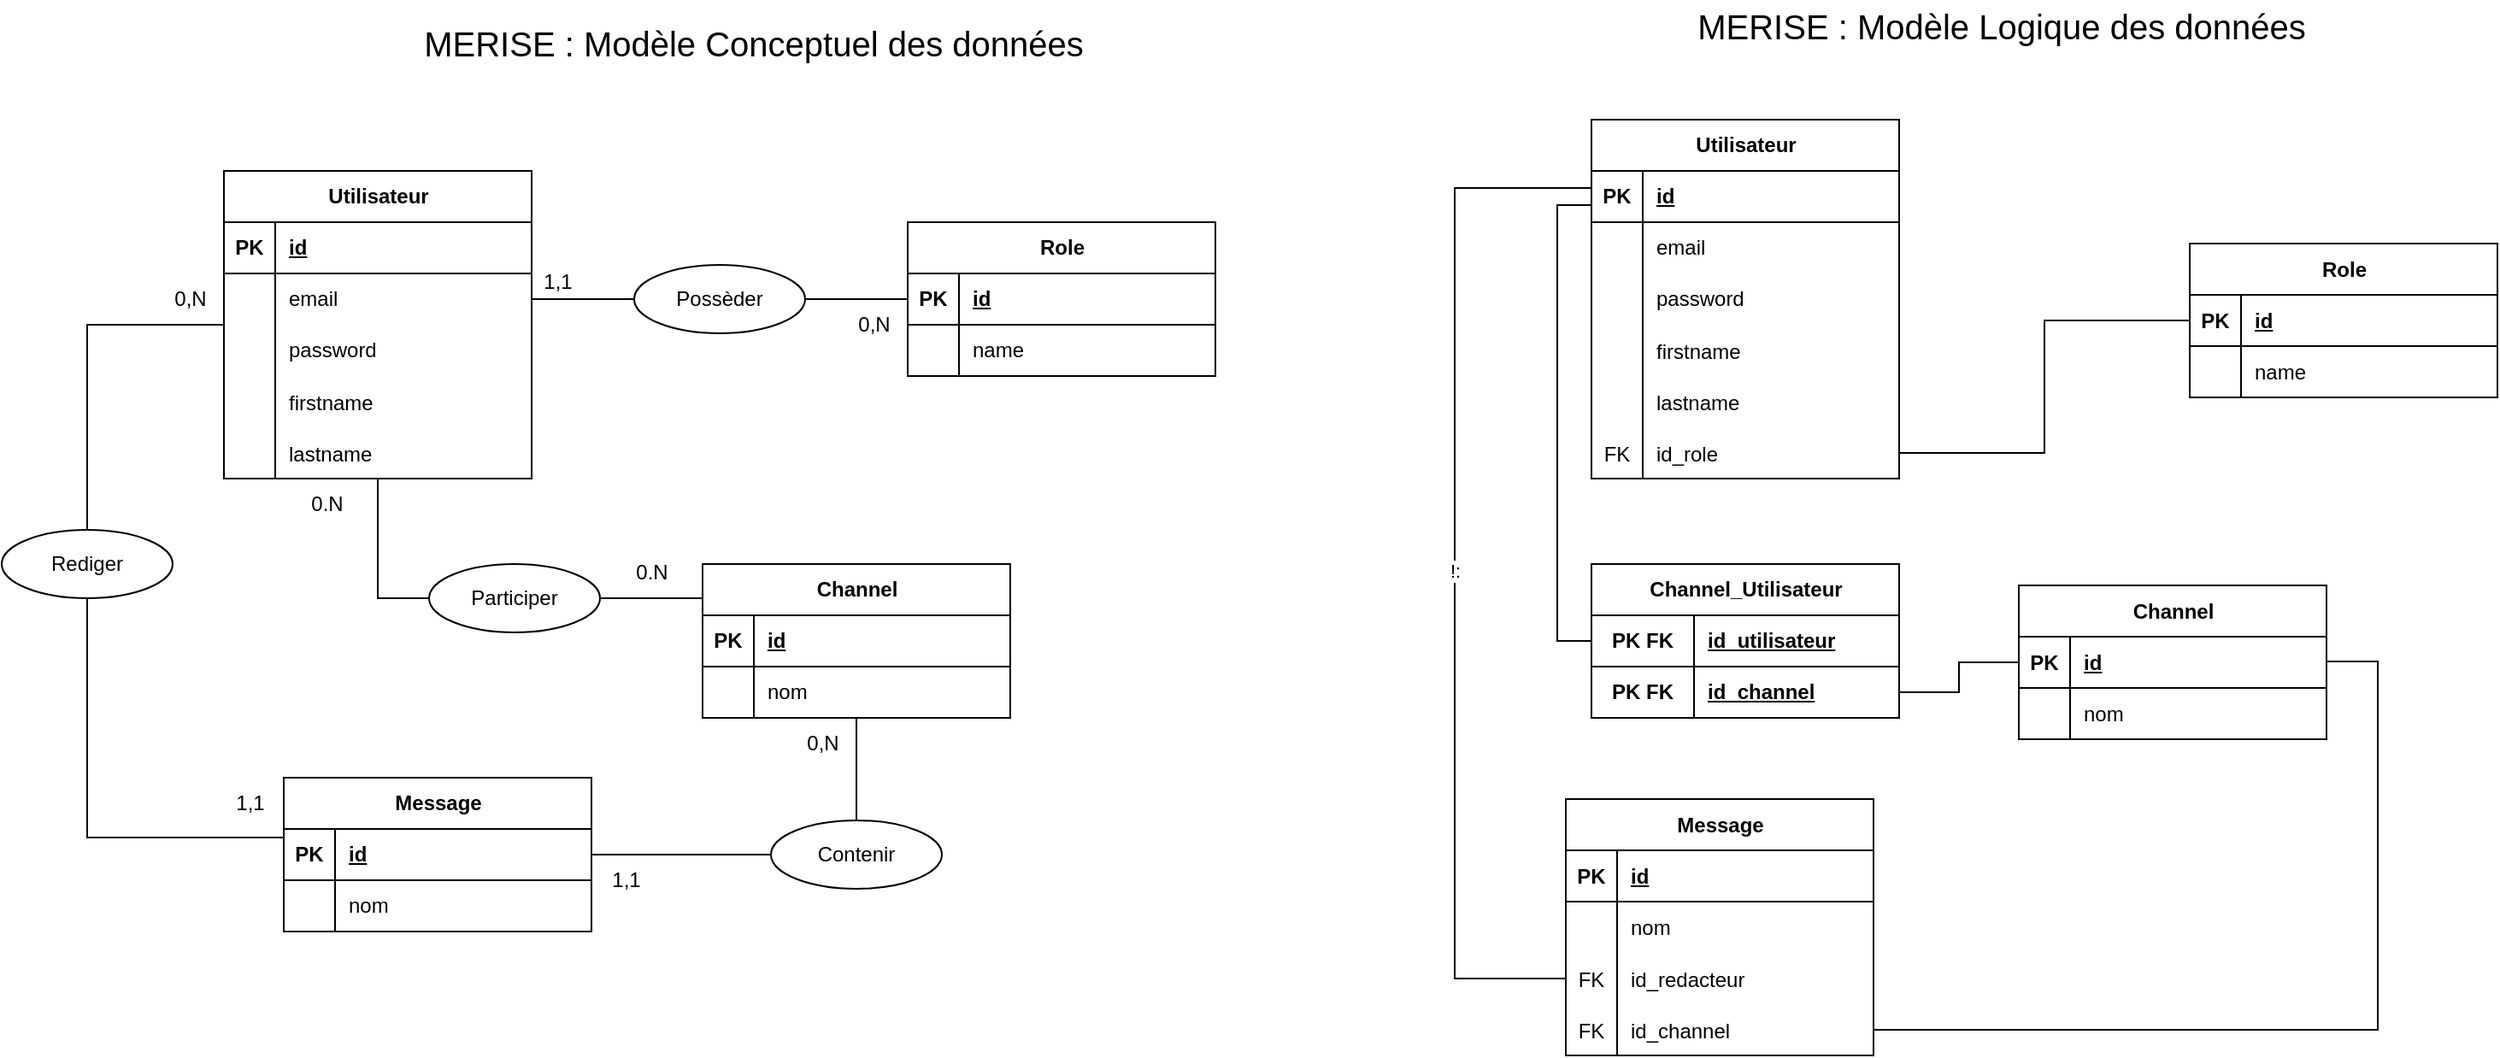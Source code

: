 <mxfile version="24.4.4" type="device">
  <diagram name="Page-1" id="pat5n0RUONc7zPRRJ0Ar">
    <mxGraphModel dx="1270" dy="738" grid="1" gridSize="10" guides="1" tooltips="1" connect="1" arrows="1" fold="1" page="1" pageScale="1" pageWidth="827" pageHeight="1169" math="0" shadow="0">
      <root>
        <mxCell id="0" />
        <mxCell id="1" parent="0" />
        <mxCell id="BCovwzAkcdUZqGoJRhmI-98" style="edgeStyle=orthogonalEdgeStyle;rounded=0;orthogonalLoop=1;jettySize=auto;html=1;endArrow=none;endFill=0;" edge="1" parent="1" source="BCovwzAkcdUZqGoJRhmI-1" target="BCovwzAkcdUZqGoJRhmI-97">
          <mxGeometry relative="1" as="geometry">
            <Array as="points">
              <mxPoint x="240" y="500" />
            </Array>
          </mxGeometry>
        </mxCell>
        <mxCell id="BCovwzAkcdUZqGoJRhmI-284" style="edgeStyle=orthogonalEdgeStyle;rounded=0;orthogonalLoop=1;jettySize=auto;html=1;endArrow=none;endFill=0;" edge="1" parent="1" source="BCovwzAkcdUZqGoJRhmI-1" target="BCovwzAkcdUZqGoJRhmI-283">
          <mxGeometry relative="1" as="geometry" />
        </mxCell>
        <mxCell id="BCovwzAkcdUZqGoJRhmI-1" value="Utilisateur" style="shape=table;startSize=30;container=1;collapsible=1;childLayout=tableLayout;fixedRows=1;rowLines=0;fontStyle=1;align=center;resizeLast=1;html=1;" vertex="1" parent="1">
          <mxGeometry x="150" y="250" width="180" height="180" as="geometry" />
        </mxCell>
        <mxCell id="BCovwzAkcdUZqGoJRhmI-2" value="" style="shape=tableRow;horizontal=0;startSize=0;swimlaneHead=0;swimlaneBody=0;fillColor=none;collapsible=0;dropTarget=0;points=[[0,0.5],[1,0.5]];portConstraint=eastwest;top=0;left=0;right=0;bottom=1;" vertex="1" parent="BCovwzAkcdUZqGoJRhmI-1">
          <mxGeometry y="30" width="180" height="30" as="geometry" />
        </mxCell>
        <mxCell id="BCovwzAkcdUZqGoJRhmI-3" value="PK" style="shape=partialRectangle;connectable=0;fillColor=none;top=0;left=0;bottom=0;right=0;fontStyle=1;overflow=hidden;whiteSpace=wrap;html=1;" vertex="1" parent="BCovwzAkcdUZqGoJRhmI-2">
          <mxGeometry width="30" height="30" as="geometry">
            <mxRectangle width="30" height="30" as="alternateBounds" />
          </mxGeometry>
        </mxCell>
        <mxCell id="BCovwzAkcdUZqGoJRhmI-4" value="id" style="shape=partialRectangle;connectable=0;fillColor=none;top=0;left=0;bottom=0;right=0;align=left;spacingLeft=6;fontStyle=5;overflow=hidden;whiteSpace=wrap;html=1;" vertex="1" parent="BCovwzAkcdUZqGoJRhmI-2">
          <mxGeometry x="30" width="150" height="30" as="geometry">
            <mxRectangle width="150" height="30" as="alternateBounds" />
          </mxGeometry>
        </mxCell>
        <mxCell id="BCovwzAkcdUZqGoJRhmI-5" value="" style="shape=tableRow;horizontal=0;startSize=0;swimlaneHead=0;swimlaneBody=0;fillColor=none;collapsible=0;dropTarget=0;points=[[0,0.5],[1,0.5]];portConstraint=eastwest;top=0;left=0;right=0;bottom=0;" vertex="1" parent="BCovwzAkcdUZqGoJRhmI-1">
          <mxGeometry y="60" width="180" height="30" as="geometry" />
        </mxCell>
        <mxCell id="BCovwzAkcdUZqGoJRhmI-6" value="" style="shape=partialRectangle;connectable=0;fillColor=none;top=0;left=0;bottom=0;right=0;editable=1;overflow=hidden;whiteSpace=wrap;html=1;" vertex="1" parent="BCovwzAkcdUZqGoJRhmI-5">
          <mxGeometry width="30" height="30" as="geometry">
            <mxRectangle width="30" height="30" as="alternateBounds" />
          </mxGeometry>
        </mxCell>
        <mxCell id="BCovwzAkcdUZqGoJRhmI-7" value="email" style="shape=partialRectangle;connectable=0;fillColor=none;top=0;left=0;bottom=0;right=0;align=left;spacingLeft=6;overflow=hidden;whiteSpace=wrap;html=1;" vertex="1" parent="BCovwzAkcdUZqGoJRhmI-5">
          <mxGeometry x="30" width="150" height="30" as="geometry">
            <mxRectangle width="150" height="30" as="alternateBounds" />
          </mxGeometry>
        </mxCell>
        <mxCell id="BCovwzAkcdUZqGoJRhmI-8" value="" style="shape=tableRow;horizontal=0;startSize=0;swimlaneHead=0;swimlaneBody=0;fillColor=none;collapsible=0;dropTarget=0;points=[[0,0.5],[1,0.5]];portConstraint=eastwest;top=0;left=0;right=0;bottom=0;" vertex="1" parent="BCovwzAkcdUZqGoJRhmI-1">
          <mxGeometry y="90" width="180" height="30" as="geometry" />
        </mxCell>
        <mxCell id="BCovwzAkcdUZqGoJRhmI-9" value="" style="shape=partialRectangle;connectable=0;fillColor=none;top=0;left=0;bottom=0;right=0;editable=1;overflow=hidden;whiteSpace=wrap;html=1;" vertex="1" parent="BCovwzAkcdUZqGoJRhmI-8">
          <mxGeometry width="30" height="30" as="geometry">
            <mxRectangle width="30" height="30" as="alternateBounds" />
          </mxGeometry>
        </mxCell>
        <mxCell id="BCovwzAkcdUZqGoJRhmI-10" value="password" style="shape=partialRectangle;connectable=0;fillColor=none;top=0;left=0;bottom=0;right=0;align=left;spacingLeft=6;overflow=hidden;whiteSpace=wrap;html=1;" vertex="1" parent="BCovwzAkcdUZqGoJRhmI-8">
          <mxGeometry x="30" width="150" height="30" as="geometry">
            <mxRectangle width="150" height="30" as="alternateBounds" />
          </mxGeometry>
        </mxCell>
        <mxCell id="BCovwzAkcdUZqGoJRhmI-14" value="" style="shape=tableRow;horizontal=0;startSize=0;swimlaneHead=0;swimlaneBody=0;fillColor=none;collapsible=0;dropTarget=0;points=[[0,0.5],[1,0.5]];portConstraint=eastwest;top=0;left=0;right=0;bottom=0;" vertex="1" parent="BCovwzAkcdUZqGoJRhmI-1">
          <mxGeometry y="120" width="180" height="30" as="geometry" />
        </mxCell>
        <mxCell id="BCovwzAkcdUZqGoJRhmI-15" value="" style="shape=partialRectangle;connectable=0;fillColor=none;top=0;left=0;bottom=0;right=0;editable=1;overflow=hidden;" vertex="1" parent="BCovwzAkcdUZqGoJRhmI-14">
          <mxGeometry width="30" height="30" as="geometry">
            <mxRectangle width="30" height="30" as="alternateBounds" />
          </mxGeometry>
        </mxCell>
        <mxCell id="BCovwzAkcdUZqGoJRhmI-16" value="firstname" style="shape=partialRectangle;connectable=0;fillColor=none;top=0;left=0;bottom=0;right=0;align=left;spacingLeft=6;overflow=hidden;" vertex="1" parent="BCovwzAkcdUZqGoJRhmI-14">
          <mxGeometry x="30" width="150" height="30" as="geometry">
            <mxRectangle width="150" height="30" as="alternateBounds" />
          </mxGeometry>
        </mxCell>
        <mxCell id="BCovwzAkcdUZqGoJRhmI-17" value="" style="shape=tableRow;horizontal=0;startSize=0;swimlaneHead=0;swimlaneBody=0;fillColor=none;collapsible=0;dropTarget=0;points=[[0,0.5],[1,0.5]];portConstraint=eastwest;top=0;left=0;right=0;bottom=0;" vertex="1" parent="BCovwzAkcdUZqGoJRhmI-1">
          <mxGeometry y="150" width="180" height="30" as="geometry" />
        </mxCell>
        <mxCell id="BCovwzAkcdUZqGoJRhmI-18" value="" style="shape=partialRectangle;connectable=0;fillColor=none;top=0;left=0;bottom=0;right=0;editable=1;overflow=hidden;" vertex="1" parent="BCovwzAkcdUZqGoJRhmI-17">
          <mxGeometry width="30" height="30" as="geometry">
            <mxRectangle width="30" height="30" as="alternateBounds" />
          </mxGeometry>
        </mxCell>
        <mxCell id="BCovwzAkcdUZqGoJRhmI-19" value="lastname" style="shape=partialRectangle;connectable=0;fillColor=none;top=0;left=0;bottom=0;right=0;align=left;spacingLeft=6;overflow=hidden;" vertex="1" parent="BCovwzAkcdUZqGoJRhmI-17">
          <mxGeometry x="30" width="150" height="30" as="geometry">
            <mxRectangle width="150" height="30" as="alternateBounds" />
          </mxGeometry>
        </mxCell>
        <mxCell id="BCovwzAkcdUZqGoJRhmI-20" value="Role" style="shape=table;startSize=30;container=1;collapsible=1;childLayout=tableLayout;fixedRows=1;rowLines=0;fontStyle=1;align=center;resizeLast=1;html=1;" vertex="1" parent="1">
          <mxGeometry x="550" y="280" width="180" height="90" as="geometry" />
        </mxCell>
        <mxCell id="BCovwzAkcdUZqGoJRhmI-21" value="" style="shape=tableRow;horizontal=0;startSize=0;swimlaneHead=0;swimlaneBody=0;fillColor=none;collapsible=0;dropTarget=0;points=[[0,0.5],[1,0.5]];portConstraint=eastwest;top=0;left=0;right=0;bottom=1;" vertex="1" parent="BCovwzAkcdUZqGoJRhmI-20">
          <mxGeometry y="30" width="180" height="30" as="geometry" />
        </mxCell>
        <mxCell id="BCovwzAkcdUZqGoJRhmI-22" value="PK" style="shape=partialRectangle;connectable=0;fillColor=none;top=0;left=0;bottom=0;right=0;fontStyle=1;overflow=hidden;whiteSpace=wrap;html=1;" vertex="1" parent="BCovwzAkcdUZqGoJRhmI-21">
          <mxGeometry width="30" height="30" as="geometry">
            <mxRectangle width="30" height="30" as="alternateBounds" />
          </mxGeometry>
        </mxCell>
        <mxCell id="BCovwzAkcdUZqGoJRhmI-23" value="id" style="shape=partialRectangle;connectable=0;fillColor=none;top=0;left=0;bottom=0;right=0;align=left;spacingLeft=6;fontStyle=5;overflow=hidden;whiteSpace=wrap;html=1;" vertex="1" parent="BCovwzAkcdUZqGoJRhmI-21">
          <mxGeometry x="30" width="150" height="30" as="geometry">
            <mxRectangle width="150" height="30" as="alternateBounds" />
          </mxGeometry>
        </mxCell>
        <mxCell id="BCovwzAkcdUZqGoJRhmI-24" value="" style="shape=tableRow;horizontal=0;startSize=0;swimlaneHead=0;swimlaneBody=0;fillColor=none;collapsible=0;dropTarget=0;points=[[0,0.5],[1,0.5]];portConstraint=eastwest;top=0;left=0;right=0;bottom=0;" vertex="1" parent="BCovwzAkcdUZqGoJRhmI-20">
          <mxGeometry y="60" width="180" height="30" as="geometry" />
        </mxCell>
        <mxCell id="BCovwzAkcdUZqGoJRhmI-25" value="" style="shape=partialRectangle;connectable=0;fillColor=none;top=0;left=0;bottom=0;right=0;editable=1;overflow=hidden;whiteSpace=wrap;html=1;" vertex="1" parent="BCovwzAkcdUZqGoJRhmI-24">
          <mxGeometry width="30" height="30" as="geometry">
            <mxRectangle width="30" height="30" as="alternateBounds" />
          </mxGeometry>
        </mxCell>
        <mxCell id="BCovwzAkcdUZqGoJRhmI-26" value="name" style="shape=partialRectangle;connectable=0;fillColor=none;top=0;left=0;bottom=0;right=0;align=left;spacingLeft=6;overflow=hidden;whiteSpace=wrap;html=1;" vertex="1" parent="BCovwzAkcdUZqGoJRhmI-24">
          <mxGeometry x="30" width="150" height="30" as="geometry">
            <mxRectangle width="150" height="30" as="alternateBounds" />
          </mxGeometry>
        </mxCell>
        <mxCell id="BCovwzAkcdUZqGoJRhmI-38" style="edgeStyle=orthogonalEdgeStyle;rounded=0;orthogonalLoop=1;jettySize=auto;html=1;endArrow=none;endFill=0;" edge="1" parent="1" source="BCovwzAkcdUZqGoJRhmI-36" target="BCovwzAkcdUZqGoJRhmI-20">
          <mxGeometry relative="1" as="geometry" />
        </mxCell>
        <mxCell id="BCovwzAkcdUZqGoJRhmI-36" value="Possèder" style="ellipse;whiteSpace=wrap;html=1;align=center;" vertex="1" parent="1">
          <mxGeometry x="390" y="305" width="100" height="40" as="geometry" />
        </mxCell>
        <mxCell id="BCovwzAkcdUZqGoJRhmI-37" style="edgeStyle=orthogonalEdgeStyle;rounded=0;orthogonalLoop=1;jettySize=auto;html=1;endArrow=none;endFill=0;" edge="1" parent="1" source="BCovwzAkcdUZqGoJRhmI-5" target="BCovwzAkcdUZqGoJRhmI-36">
          <mxGeometry relative="1" as="geometry" />
        </mxCell>
        <mxCell id="BCovwzAkcdUZqGoJRhmI-39" value="1,1" style="text;html=1;align=center;verticalAlign=middle;resizable=0;points=[];autosize=1;strokeColor=none;fillColor=none;" vertex="1" parent="1">
          <mxGeometry x="325" y="300" width="40" height="30" as="geometry" />
        </mxCell>
        <mxCell id="BCovwzAkcdUZqGoJRhmI-40" value="0,N" style="text;html=1;align=center;verticalAlign=middle;resizable=0;points=[];autosize=1;strokeColor=none;fillColor=none;" vertex="1" parent="1">
          <mxGeometry x="510" y="325" width="40" height="30" as="geometry" />
        </mxCell>
        <mxCell id="BCovwzAkcdUZqGoJRhmI-67" value="Channel" style="shape=table;startSize=30;container=1;collapsible=1;childLayout=tableLayout;fixedRows=1;rowLines=0;fontStyle=1;align=center;resizeLast=1;html=1;" vertex="1" parent="1">
          <mxGeometry x="430" y="480" width="180" height="90" as="geometry" />
        </mxCell>
        <mxCell id="BCovwzAkcdUZqGoJRhmI-68" value="" style="shape=tableRow;horizontal=0;startSize=0;swimlaneHead=0;swimlaneBody=0;fillColor=none;collapsible=0;dropTarget=0;points=[[0,0.5],[1,0.5]];portConstraint=eastwest;top=0;left=0;right=0;bottom=1;" vertex="1" parent="BCovwzAkcdUZqGoJRhmI-67">
          <mxGeometry y="30" width="180" height="30" as="geometry" />
        </mxCell>
        <mxCell id="BCovwzAkcdUZqGoJRhmI-69" value="PK" style="shape=partialRectangle;connectable=0;fillColor=none;top=0;left=0;bottom=0;right=0;fontStyle=1;overflow=hidden;whiteSpace=wrap;html=1;" vertex="1" parent="BCovwzAkcdUZqGoJRhmI-68">
          <mxGeometry width="30" height="30" as="geometry">
            <mxRectangle width="30" height="30" as="alternateBounds" />
          </mxGeometry>
        </mxCell>
        <mxCell id="BCovwzAkcdUZqGoJRhmI-70" value="id" style="shape=partialRectangle;connectable=0;fillColor=none;top=0;left=0;bottom=0;right=0;align=left;spacingLeft=6;fontStyle=5;overflow=hidden;whiteSpace=wrap;html=1;" vertex="1" parent="BCovwzAkcdUZqGoJRhmI-68">
          <mxGeometry x="30" width="150" height="30" as="geometry">
            <mxRectangle width="150" height="30" as="alternateBounds" />
          </mxGeometry>
        </mxCell>
        <mxCell id="BCovwzAkcdUZqGoJRhmI-71" value="" style="shape=tableRow;horizontal=0;startSize=0;swimlaneHead=0;swimlaneBody=0;fillColor=none;collapsible=0;dropTarget=0;points=[[0,0.5],[1,0.5]];portConstraint=eastwest;top=0;left=0;right=0;bottom=0;" vertex="1" parent="BCovwzAkcdUZqGoJRhmI-67">
          <mxGeometry y="60" width="180" height="30" as="geometry" />
        </mxCell>
        <mxCell id="BCovwzAkcdUZqGoJRhmI-72" value="" style="shape=partialRectangle;connectable=0;fillColor=none;top=0;left=0;bottom=0;right=0;editable=1;overflow=hidden;whiteSpace=wrap;html=1;" vertex="1" parent="BCovwzAkcdUZqGoJRhmI-71">
          <mxGeometry width="30" height="30" as="geometry">
            <mxRectangle width="30" height="30" as="alternateBounds" />
          </mxGeometry>
        </mxCell>
        <mxCell id="BCovwzAkcdUZqGoJRhmI-73" value="nom" style="shape=partialRectangle;connectable=0;fillColor=none;top=0;left=0;bottom=0;right=0;align=left;spacingLeft=6;overflow=hidden;whiteSpace=wrap;html=1;" vertex="1" parent="BCovwzAkcdUZqGoJRhmI-71">
          <mxGeometry x="30" width="150" height="30" as="geometry">
            <mxRectangle width="150" height="30" as="alternateBounds" />
          </mxGeometry>
        </mxCell>
        <mxCell id="BCovwzAkcdUZqGoJRhmI-99" style="edgeStyle=orthogonalEdgeStyle;rounded=0;orthogonalLoop=1;jettySize=auto;html=1;endArrow=none;endFill=0;" edge="1" parent="1" source="BCovwzAkcdUZqGoJRhmI-97" target="BCovwzAkcdUZqGoJRhmI-67">
          <mxGeometry relative="1" as="geometry">
            <Array as="points">
              <mxPoint x="410" y="500" />
              <mxPoint x="410" y="500" />
            </Array>
          </mxGeometry>
        </mxCell>
        <mxCell id="BCovwzAkcdUZqGoJRhmI-97" value="Participer" style="ellipse;whiteSpace=wrap;html=1;align=center;" vertex="1" parent="1">
          <mxGeometry x="270" y="480" width="100" height="40" as="geometry" />
        </mxCell>
        <mxCell id="BCovwzAkcdUZqGoJRhmI-100" value="0.N" style="text;html=1;align=center;verticalAlign=middle;resizable=0;points=[];autosize=1;strokeColor=none;fillColor=none;" vertex="1" parent="1">
          <mxGeometry x="190" y="430" width="40" height="30" as="geometry" />
        </mxCell>
        <mxCell id="BCovwzAkcdUZqGoJRhmI-101" value="0.N" style="text;html=1;align=center;verticalAlign=middle;resizable=0;points=[];autosize=1;strokeColor=none;fillColor=none;" vertex="1" parent="1">
          <mxGeometry x="380" y="470" width="40" height="30" as="geometry" />
        </mxCell>
        <mxCell id="BCovwzAkcdUZqGoJRhmI-266" value="MERISE : Modèle Conceptuel des données" style="text;html=1;align=center;verticalAlign=middle;whiteSpace=wrap;rounded=0;fontSize=20;" vertex="1" parent="1">
          <mxGeometry x="240" y="160" width="440" height="30" as="geometry" />
        </mxCell>
        <mxCell id="BCovwzAkcdUZqGoJRhmI-268" value="Message" style="shape=table;startSize=30;container=1;collapsible=1;childLayout=tableLayout;fixedRows=1;rowLines=0;fontStyle=1;align=center;resizeLast=1;html=1;" vertex="1" parent="1">
          <mxGeometry x="185" y="605" width="180" height="90" as="geometry" />
        </mxCell>
        <mxCell id="BCovwzAkcdUZqGoJRhmI-269" value="" style="shape=tableRow;horizontal=0;startSize=0;swimlaneHead=0;swimlaneBody=0;fillColor=none;collapsible=0;dropTarget=0;points=[[0,0.5],[1,0.5]];portConstraint=eastwest;top=0;left=0;right=0;bottom=1;" vertex="1" parent="BCovwzAkcdUZqGoJRhmI-268">
          <mxGeometry y="30" width="180" height="30" as="geometry" />
        </mxCell>
        <mxCell id="BCovwzAkcdUZqGoJRhmI-270" value="PK" style="shape=partialRectangle;connectable=0;fillColor=none;top=0;left=0;bottom=0;right=0;fontStyle=1;overflow=hidden;whiteSpace=wrap;html=1;" vertex="1" parent="BCovwzAkcdUZqGoJRhmI-269">
          <mxGeometry width="30" height="30" as="geometry">
            <mxRectangle width="30" height="30" as="alternateBounds" />
          </mxGeometry>
        </mxCell>
        <mxCell id="BCovwzAkcdUZqGoJRhmI-271" value="id" style="shape=partialRectangle;connectable=0;fillColor=none;top=0;left=0;bottom=0;right=0;align=left;spacingLeft=6;fontStyle=5;overflow=hidden;whiteSpace=wrap;html=1;" vertex="1" parent="BCovwzAkcdUZqGoJRhmI-269">
          <mxGeometry x="30" width="150" height="30" as="geometry">
            <mxRectangle width="150" height="30" as="alternateBounds" />
          </mxGeometry>
        </mxCell>
        <mxCell id="BCovwzAkcdUZqGoJRhmI-272" value="" style="shape=tableRow;horizontal=0;startSize=0;swimlaneHead=0;swimlaneBody=0;fillColor=none;collapsible=0;dropTarget=0;points=[[0,0.5],[1,0.5]];portConstraint=eastwest;top=0;left=0;right=0;bottom=0;" vertex="1" parent="BCovwzAkcdUZqGoJRhmI-268">
          <mxGeometry y="60" width="180" height="30" as="geometry" />
        </mxCell>
        <mxCell id="BCovwzAkcdUZqGoJRhmI-273" value="" style="shape=partialRectangle;connectable=0;fillColor=none;top=0;left=0;bottom=0;right=0;editable=1;overflow=hidden;whiteSpace=wrap;html=1;" vertex="1" parent="BCovwzAkcdUZqGoJRhmI-272">
          <mxGeometry width="30" height="30" as="geometry">
            <mxRectangle width="30" height="30" as="alternateBounds" />
          </mxGeometry>
        </mxCell>
        <mxCell id="BCovwzAkcdUZqGoJRhmI-274" value="nom" style="shape=partialRectangle;connectable=0;fillColor=none;top=0;left=0;bottom=0;right=0;align=left;spacingLeft=6;overflow=hidden;whiteSpace=wrap;html=1;" vertex="1" parent="BCovwzAkcdUZqGoJRhmI-272">
          <mxGeometry x="30" width="150" height="30" as="geometry">
            <mxRectangle width="150" height="30" as="alternateBounds" />
          </mxGeometry>
        </mxCell>
        <mxCell id="BCovwzAkcdUZqGoJRhmI-277" style="edgeStyle=orthogonalEdgeStyle;rounded=0;orthogonalLoop=1;jettySize=auto;html=1;endArrow=none;endFill=0;" edge="1" parent="1" source="BCovwzAkcdUZqGoJRhmI-276" target="BCovwzAkcdUZqGoJRhmI-67">
          <mxGeometry relative="1" as="geometry" />
        </mxCell>
        <mxCell id="BCovwzAkcdUZqGoJRhmI-278" style="edgeStyle=orthogonalEdgeStyle;rounded=0;orthogonalLoop=1;jettySize=auto;html=1;endArrow=none;endFill=0;" edge="1" parent="1" source="BCovwzAkcdUZqGoJRhmI-276" target="BCovwzAkcdUZqGoJRhmI-268">
          <mxGeometry relative="1" as="geometry" />
        </mxCell>
        <mxCell id="BCovwzAkcdUZqGoJRhmI-276" value="Contenir" style="ellipse;whiteSpace=wrap;html=1;align=center;" vertex="1" parent="1">
          <mxGeometry x="470" y="630" width="100" height="40" as="geometry" />
        </mxCell>
        <mxCell id="BCovwzAkcdUZqGoJRhmI-279" value="1,1" style="text;html=1;align=center;verticalAlign=middle;resizable=0;points=[];autosize=1;strokeColor=none;fillColor=none;" vertex="1" parent="1">
          <mxGeometry x="365" y="650" width="40" height="30" as="geometry" />
        </mxCell>
        <mxCell id="BCovwzAkcdUZqGoJRhmI-280" value="0,N" style="text;html=1;align=center;verticalAlign=middle;resizable=0;points=[];autosize=1;strokeColor=none;fillColor=none;" vertex="1" parent="1">
          <mxGeometry x="480" y="570" width="40" height="30" as="geometry" />
        </mxCell>
        <mxCell id="BCovwzAkcdUZqGoJRhmI-285" style="edgeStyle=orthogonalEdgeStyle;rounded=0;orthogonalLoop=1;jettySize=auto;html=1;endArrow=none;endFill=0;" edge="1" parent="1" source="BCovwzAkcdUZqGoJRhmI-283" target="BCovwzAkcdUZqGoJRhmI-268">
          <mxGeometry relative="1" as="geometry">
            <Array as="points">
              <mxPoint x="70" y="640" />
            </Array>
          </mxGeometry>
        </mxCell>
        <mxCell id="BCovwzAkcdUZqGoJRhmI-283" value="Rediger" style="ellipse;whiteSpace=wrap;html=1;align=center;" vertex="1" parent="1">
          <mxGeometry x="20" y="460" width="100" height="40" as="geometry" />
        </mxCell>
        <mxCell id="BCovwzAkcdUZqGoJRhmI-286" value="0,N" style="text;html=1;align=center;verticalAlign=middle;resizable=0;points=[];autosize=1;strokeColor=none;fillColor=none;" vertex="1" parent="1">
          <mxGeometry x="110" y="310" width="40" height="30" as="geometry" />
        </mxCell>
        <mxCell id="BCovwzAkcdUZqGoJRhmI-287" value="1,1" style="text;html=1;align=center;verticalAlign=middle;resizable=0;points=[];autosize=1;strokeColor=none;fillColor=none;" vertex="1" parent="1">
          <mxGeometry x="145" y="605" width="40" height="30" as="geometry" />
        </mxCell>
        <mxCell id="BCovwzAkcdUZqGoJRhmI-290" value="Utilisateur" style="shape=table;startSize=30;container=1;collapsible=1;childLayout=tableLayout;fixedRows=1;rowLines=0;fontStyle=1;align=center;resizeLast=1;html=1;" vertex="1" parent="1">
          <mxGeometry x="950" y="220" width="180" height="210" as="geometry" />
        </mxCell>
        <mxCell id="BCovwzAkcdUZqGoJRhmI-291" value="" style="shape=tableRow;horizontal=0;startSize=0;swimlaneHead=0;swimlaneBody=0;fillColor=none;collapsible=0;dropTarget=0;points=[[0,0.5],[1,0.5]];portConstraint=eastwest;top=0;left=0;right=0;bottom=1;" vertex="1" parent="BCovwzAkcdUZqGoJRhmI-290">
          <mxGeometry y="30" width="180" height="30" as="geometry" />
        </mxCell>
        <mxCell id="BCovwzAkcdUZqGoJRhmI-292" value="PK" style="shape=partialRectangle;connectable=0;fillColor=none;top=0;left=0;bottom=0;right=0;fontStyle=1;overflow=hidden;whiteSpace=wrap;html=1;" vertex="1" parent="BCovwzAkcdUZqGoJRhmI-291">
          <mxGeometry width="30" height="30" as="geometry">
            <mxRectangle width="30" height="30" as="alternateBounds" />
          </mxGeometry>
        </mxCell>
        <mxCell id="BCovwzAkcdUZqGoJRhmI-293" value="id" style="shape=partialRectangle;connectable=0;fillColor=none;top=0;left=0;bottom=0;right=0;align=left;spacingLeft=6;fontStyle=5;overflow=hidden;whiteSpace=wrap;html=1;" vertex="1" parent="BCovwzAkcdUZqGoJRhmI-291">
          <mxGeometry x="30" width="150" height="30" as="geometry">
            <mxRectangle width="150" height="30" as="alternateBounds" />
          </mxGeometry>
        </mxCell>
        <mxCell id="BCovwzAkcdUZqGoJRhmI-294" value="" style="shape=tableRow;horizontal=0;startSize=0;swimlaneHead=0;swimlaneBody=0;fillColor=none;collapsible=0;dropTarget=0;points=[[0,0.5],[1,0.5]];portConstraint=eastwest;top=0;left=0;right=0;bottom=0;" vertex="1" parent="BCovwzAkcdUZqGoJRhmI-290">
          <mxGeometry y="60" width="180" height="30" as="geometry" />
        </mxCell>
        <mxCell id="BCovwzAkcdUZqGoJRhmI-295" value="" style="shape=partialRectangle;connectable=0;fillColor=none;top=0;left=0;bottom=0;right=0;editable=1;overflow=hidden;whiteSpace=wrap;html=1;" vertex="1" parent="BCovwzAkcdUZqGoJRhmI-294">
          <mxGeometry width="30" height="30" as="geometry">
            <mxRectangle width="30" height="30" as="alternateBounds" />
          </mxGeometry>
        </mxCell>
        <mxCell id="BCovwzAkcdUZqGoJRhmI-296" value="email" style="shape=partialRectangle;connectable=0;fillColor=none;top=0;left=0;bottom=0;right=0;align=left;spacingLeft=6;overflow=hidden;whiteSpace=wrap;html=1;" vertex="1" parent="BCovwzAkcdUZqGoJRhmI-294">
          <mxGeometry x="30" width="150" height="30" as="geometry">
            <mxRectangle width="150" height="30" as="alternateBounds" />
          </mxGeometry>
        </mxCell>
        <mxCell id="BCovwzAkcdUZqGoJRhmI-297" value="" style="shape=tableRow;horizontal=0;startSize=0;swimlaneHead=0;swimlaneBody=0;fillColor=none;collapsible=0;dropTarget=0;points=[[0,0.5],[1,0.5]];portConstraint=eastwest;top=0;left=0;right=0;bottom=0;" vertex="1" parent="BCovwzAkcdUZqGoJRhmI-290">
          <mxGeometry y="90" width="180" height="30" as="geometry" />
        </mxCell>
        <mxCell id="BCovwzAkcdUZqGoJRhmI-298" value="" style="shape=partialRectangle;connectable=0;fillColor=none;top=0;left=0;bottom=0;right=0;editable=1;overflow=hidden;whiteSpace=wrap;html=1;" vertex="1" parent="BCovwzAkcdUZqGoJRhmI-297">
          <mxGeometry width="30" height="30" as="geometry">
            <mxRectangle width="30" height="30" as="alternateBounds" />
          </mxGeometry>
        </mxCell>
        <mxCell id="BCovwzAkcdUZqGoJRhmI-299" value="password" style="shape=partialRectangle;connectable=0;fillColor=none;top=0;left=0;bottom=0;right=0;align=left;spacingLeft=6;overflow=hidden;whiteSpace=wrap;html=1;" vertex="1" parent="BCovwzAkcdUZqGoJRhmI-297">
          <mxGeometry x="30" width="150" height="30" as="geometry">
            <mxRectangle width="150" height="30" as="alternateBounds" />
          </mxGeometry>
        </mxCell>
        <mxCell id="BCovwzAkcdUZqGoJRhmI-300" value="" style="shape=tableRow;horizontal=0;startSize=0;swimlaneHead=0;swimlaneBody=0;fillColor=none;collapsible=0;dropTarget=0;points=[[0,0.5],[1,0.5]];portConstraint=eastwest;top=0;left=0;right=0;bottom=0;" vertex="1" parent="BCovwzAkcdUZqGoJRhmI-290">
          <mxGeometry y="120" width="180" height="30" as="geometry" />
        </mxCell>
        <mxCell id="BCovwzAkcdUZqGoJRhmI-301" value="" style="shape=partialRectangle;connectable=0;fillColor=none;top=0;left=0;bottom=0;right=0;editable=1;overflow=hidden;" vertex="1" parent="BCovwzAkcdUZqGoJRhmI-300">
          <mxGeometry width="30" height="30" as="geometry">
            <mxRectangle width="30" height="30" as="alternateBounds" />
          </mxGeometry>
        </mxCell>
        <mxCell id="BCovwzAkcdUZqGoJRhmI-302" value="firstname" style="shape=partialRectangle;connectable=0;fillColor=none;top=0;left=0;bottom=0;right=0;align=left;spacingLeft=6;overflow=hidden;" vertex="1" parent="BCovwzAkcdUZqGoJRhmI-300">
          <mxGeometry x="30" width="150" height="30" as="geometry">
            <mxRectangle width="150" height="30" as="alternateBounds" />
          </mxGeometry>
        </mxCell>
        <mxCell id="BCovwzAkcdUZqGoJRhmI-303" value="" style="shape=tableRow;horizontal=0;startSize=0;swimlaneHead=0;swimlaneBody=0;fillColor=none;collapsible=0;dropTarget=0;points=[[0,0.5],[1,0.5]];portConstraint=eastwest;top=0;left=0;right=0;bottom=0;" vertex="1" parent="BCovwzAkcdUZqGoJRhmI-290">
          <mxGeometry y="150" width="180" height="30" as="geometry" />
        </mxCell>
        <mxCell id="BCovwzAkcdUZqGoJRhmI-304" value="" style="shape=partialRectangle;connectable=0;fillColor=none;top=0;left=0;bottom=0;right=0;editable=1;overflow=hidden;" vertex="1" parent="BCovwzAkcdUZqGoJRhmI-303">
          <mxGeometry width="30" height="30" as="geometry">
            <mxRectangle width="30" height="30" as="alternateBounds" />
          </mxGeometry>
        </mxCell>
        <mxCell id="BCovwzAkcdUZqGoJRhmI-305" value="lastname" style="shape=partialRectangle;connectable=0;fillColor=none;top=0;left=0;bottom=0;right=0;align=left;spacingLeft=6;overflow=hidden;" vertex="1" parent="BCovwzAkcdUZqGoJRhmI-303">
          <mxGeometry x="30" width="150" height="30" as="geometry">
            <mxRectangle width="150" height="30" as="alternateBounds" />
          </mxGeometry>
        </mxCell>
        <mxCell id="BCovwzAkcdUZqGoJRhmI-349" value="" style="shape=tableRow;horizontal=0;startSize=0;swimlaneHead=0;swimlaneBody=0;fillColor=none;collapsible=0;dropTarget=0;points=[[0,0.5],[1,0.5]];portConstraint=eastwest;top=0;left=0;right=0;bottom=0;" vertex="1" parent="BCovwzAkcdUZqGoJRhmI-290">
          <mxGeometry y="180" width="180" height="30" as="geometry" />
        </mxCell>
        <mxCell id="BCovwzAkcdUZqGoJRhmI-350" value="FK" style="shape=partialRectangle;connectable=0;fillColor=none;top=0;left=0;bottom=0;right=0;editable=1;overflow=hidden;" vertex="1" parent="BCovwzAkcdUZqGoJRhmI-349">
          <mxGeometry width="30" height="30" as="geometry">
            <mxRectangle width="30" height="30" as="alternateBounds" />
          </mxGeometry>
        </mxCell>
        <mxCell id="BCovwzAkcdUZqGoJRhmI-351" value="id_role" style="shape=partialRectangle;connectable=0;fillColor=none;top=0;left=0;bottom=0;right=0;align=left;spacingLeft=6;overflow=hidden;" vertex="1" parent="BCovwzAkcdUZqGoJRhmI-349">
          <mxGeometry x="30" width="150" height="30" as="geometry">
            <mxRectangle width="150" height="30" as="alternateBounds" />
          </mxGeometry>
        </mxCell>
        <mxCell id="BCovwzAkcdUZqGoJRhmI-306" value="Role" style="shape=table;startSize=30;container=1;collapsible=1;childLayout=tableLayout;fixedRows=1;rowLines=0;fontStyle=1;align=center;resizeLast=1;html=1;" vertex="1" parent="1">
          <mxGeometry x="1300" y="292.5" width="180" height="90" as="geometry" />
        </mxCell>
        <mxCell id="BCovwzAkcdUZqGoJRhmI-307" value="" style="shape=tableRow;horizontal=0;startSize=0;swimlaneHead=0;swimlaneBody=0;fillColor=none;collapsible=0;dropTarget=0;points=[[0,0.5],[1,0.5]];portConstraint=eastwest;top=0;left=0;right=0;bottom=1;" vertex="1" parent="BCovwzAkcdUZqGoJRhmI-306">
          <mxGeometry y="30" width="180" height="30" as="geometry" />
        </mxCell>
        <mxCell id="BCovwzAkcdUZqGoJRhmI-308" value="PK" style="shape=partialRectangle;connectable=0;fillColor=none;top=0;left=0;bottom=0;right=0;fontStyle=1;overflow=hidden;whiteSpace=wrap;html=1;" vertex="1" parent="BCovwzAkcdUZqGoJRhmI-307">
          <mxGeometry width="30" height="30" as="geometry">
            <mxRectangle width="30" height="30" as="alternateBounds" />
          </mxGeometry>
        </mxCell>
        <mxCell id="BCovwzAkcdUZqGoJRhmI-309" value="id" style="shape=partialRectangle;connectable=0;fillColor=none;top=0;left=0;bottom=0;right=0;align=left;spacingLeft=6;fontStyle=5;overflow=hidden;whiteSpace=wrap;html=1;" vertex="1" parent="BCovwzAkcdUZqGoJRhmI-307">
          <mxGeometry x="30" width="150" height="30" as="geometry">
            <mxRectangle width="150" height="30" as="alternateBounds" />
          </mxGeometry>
        </mxCell>
        <mxCell id="BCovwzAkcdUZqGoJRhmI-310" value="" style="shape=tableRow;horizontal=0;startSize=0;swimlaneHead=0;swimlaneBody=0;fillColor=none;collapsible=0;dropTarget=0;points=[[0,0.5],[1,0.5]];portConstraint=eastwest;top=0;left=0;right=0;bottom=0;" vertex="1" parent="BCovwzAkcdUZqGoJRhmI-306">
          <mxGeometry y="60" width="180" height="30" as="geometry" />
        </mxCell>
        <mxCell id="BCovwzAkcdUZqGoJRhmI-311" value="" style="shape=partialRectangle;connectable=0;fillColor=none;top=0;left=0;bottom=0;right=0;editable=1;overflow=hidden;whiteSpace=wrap;html=1;" vertex="1" parent="BCovwzAkcdUZqGoJRhmI-310">
          <mxGeometry width="30" height="30" as="geometry">
            <mxRectangle width="30" height="30" as="alternateBounds" />
          </mxGeometry>
        </mxCell>
        <mxCell id="BCovwzAkcdUZqGoJRhmI-312" value="name" style="shape=partialRectangle;connectable=0;fillColor=none;top=0;left=0;bottom=0;right=0;align=left;spacingLeft=6;overflow=hidden;whiteSpace=wrap;html=1;" vertex="1" parent="BCovwzAkcdUZqGoJRhmI-310">
          <mxGeometry x="30" width="150" height="30" as="geometry">
            <mxRectangle width="150" height="30" as="alternateBounds" />
          </mxGeometry>
        </mxCell>
        <mxCell id="BCovwzAkcdUZqGoJRhmI-318" value="Channel" style="shape=table;startSize=30;container=1;collapsible=1;childLayout=tableLayout;fixedRows=1;rowLines=0;fontStyle=1;align=center;resizeLast=1;html=1;" vertex="1" parent="1">
          <mxGeometry x="1200" y="492.5" width="180" height="90" as="geometry" />
        </mxCell>
        <mxCell id="BCovwzAkcdUZqGoJRhmI-319" value="" style="shape=tableRow;horizontal=0;startSize=0;swimlaneHead=0;swimlaneBody=0;fillColor=none;collapsible=0;dropTarget=0;points=[[0,0.5],[1,0.5]];portConstraint=eastwest;top=0;left=0;right=0;bottom=1;" vertex="1" parent="BCovwzAkcdUZqGoJRhmI-318">
          <mxGeometry y="30" width="180" height="30" as="geometry" />
        </mxCell>
        <mxCell id="BCovwzAkcdUZqGoJRhmI-320" value="PK" style="shape=partialRectangle;connectable=0;fillColor=none;top=0;left=0;bottom=0;right=0;fontStyle=1;overflow=hidden;whiteSpace=wrap;html=1;" vertex="1" parent="BCovwzAkcdUZqGoJRhmI-319">
          <mxGeometry width="30" height="30" as="geometry">
            <mxRectangle width="30" height="30" as="alternateBounds" />
          </mxGeometry>
        </mxCell>
        <mxCell id="BCovwzAkcdUZqGoJRhmI-321" value="id" style="shape=partialRectangle;connectable=0;fillColor=none;top=0;left=0;bottom=0;right=0;align=left;spacingLeft=6;fontStyle=5;overflow=hidden;whiteSpace=wrap;html=1;" vertex="1" parent="BCovwzAkcdUZqGoJRhmI-319">
          <mxGeometry x="30" width="150" height="30" as="geometry">
            <mxRectangle width="150" height="30" as="alternateBounds" />
          </mxGeometry>
        </mxCell>
        <mxCell id="BCovwzAkcdUZqGoJRhmI-322" value="" style="shape=tableRow;horizontal=0;startSize=0;swimlaneHead=0;swimlaneBody=0;fillColor=none;collapsible=0;dropTarget=0;points=[[0,0.5],[1,0.5]];portConstraint=eastwest;top=0;left=0;right=0;bottom=0;" vertex="1" parent="BCovwzAkcdUZqGoJRhmI-318">
          <mxGeometry y="60" width="180" height="30" as="geometry" />
        </mxCell>
        <mxCell id="BCovwzAkcdUZqGoJRhmI-323" value="" style="shape=partialRectangle;connectable=0;fillColor=none;top=0;left=0;bottom=0;right=0;editable=1;overflow=hidden;whiteSpace=wrap;html=1;" vertex="1" parent="BCovwzAkcdUZqGoJRhmI-322">
          <mxGeometry width="30" height="30" as="geometry">
            <mxRectangle width="30" height="30" as="alternateBounds" />
          </mxGeometry>
        </mxCell>
        <mxCell id="BCovwzAkcdUZqGoJRhmI-324" value="nom" style="shape=partialRectangle;connectable=0;fillColor=none;top=0;left=0;bottom=0;right=0;align=left;spacingLeft=6;overflow=hidden;whiteSpace=wrap;html=1;" vertex="1" parent="BCovwzAkcdUZqGoJRhmI-322">
          <mxGeometry x="30" width="150" height="30" as="geometry">
            <mxRectangle width="150" height="30" as="alternateBounds" />
          </mxGeometry>
        </mxCell>
        <mxCell id="BCovwzAkcdUZqGoJRhmI-329" value="Message" style="shape=table;startSize=30;container=1;collapsible=1;childLayout=tableLayout;fixedRows=1;rowLines=0;fontStyle=1;align=center;resizeLast=1;html=1;" vertex="1" parent="1">
          <mxGeometry x="935" y="617.5" width="180" height="150" as="geometry" />
        </mxCell>
        <mxCell id="BCovwzAkcdUZqGoJRhmI-330" value="" style="shape=tableRow;horizontal=0;startSize=0;swimlaneHead=0;swimlaneBody=0;fillColor=none;collapsible=0;dropTarget=0;points=[[0,0.5],[1,0.5]];portConstraint=eastwest;top=0;left=0;right=0;bottom=1;" vertex="1" parent="BCovwzAkcdUZqGoJRhmI-329">
          <mxGeometry y="30" width="180" height="30" as="geometry" />
        </mxCell>
        <mxCell id="BCovwzAkcdUZqGoJRhmI-331" value="PK" style="shape=partialRectangle;connectable=0;fillColor=none;top=0;left=0;bottom=0;right=0;fontStyle=1;overflow=hidden;whiteSpace=wrap;html=1;" vertex="1" parent="BCovwzAkcdUZqGoJRhmI-330">
          <mxGeometry width="30" height="30" as="geometry">
            <mxRectangle width="30" height="30" as="alternateBounds" />
          </mxGeometry>
        </mxCell>
        <mxCell id="BCovwzAkcdUZqGoJRhmI-332" value="id" style="shape=partialRectangle;connectable=0;fillColor=none;top=0;left=0;bottom=0;right=0;align=left;spacingLeft=6;fontStyle=5;overflow=hidden;whiteSpace=wrap;html=1;" vertex="1" parent="BCovwzAkcdUZqGoJRhmI-330">
          <mxGeometry x="30" width="150" height="30" as="geometry">
            <mxRectangle width="150" height="30" as="alternateBounds" />
          </mxGeometry>
        </mxCell>
        <mxCell id="BCovwzAkcdUZqGoJRhmI-333" value="" style="shape=tableRow;horizontal=0;startSize=0;swimlaneHead=0;swimlaneBody=0;fillColor=none;collapsible=0;dropTarget=0;points=[[0,0.5],[1,0.5]];portConstraint=eastwest;top=0;left=0;right=0;bottom=0;" vertex="1" parent="BCovwzAkcdUZqGoJRhmI-329">
          <mxGeometry y="60" width="180" height="30" as="geometry" />
        </mxCell>
        <mxCell id="BCovwzAkcdUZqGoJRhmI-334" value="" style="shape=partialRectangle;connectable=0;fillColor=none;top=0;left=0;bottom=0;right=0;editable=1;overflow=hidden;whiteSpace=wrap;html=1;" vertex="1" parent="BCovwzAkcdUZqGoJRhmI-333">
          <mxGeometry width="30" height="30" as="geometry">
            <mxRectangle width="30" height="30" as="alternateBounds" />
          </mxGeometry>
        </mxCell>
        <mxCell id="BCovwzAkcdUZqGoJRhmI-335" value="nom" style="shape=partialRectangle;connectable=0;fillColor=none;top=0;left=0;bottom=0;right=0;align=left;spacingLeft=6;overflow=hidden;whiteSpace=wrap;html=1;" vertex="1" parent="BCovwzAkcdUZqGoJRhmI-333">
          <mxGeometry x="30" width="150" height="30" as="geometry">
            <mxRectangle width="150" height="30" as="alternateBounds" />
          </mxGeometry>
        </mxCell>
        <mxCell id="BCovwzAkcdUZqGoJRhmI-353" value="" style="shape=tableRow;horizontal=0;startSize=0;swimlaneHead=0;swimlaneBody=0;fillColor=none;collapsible=0;dropTarget=0;points=[[0,0.5],[1,0.5]];portConstraint=eastwest;top=0;left=0;right=0;bottom=0;" vertex="1" parent="BCovwzAkcdUZqGoJRhmI-329">
          <mxGeometry y="90" width="180" height="30" as="geometry" />
        </mxCell>
        <mxCell id="BCovwzAkcdUZqGoJRhmI-354" value="FK" style="shape=partialRectangle;connectable=0;fillColor=none;top=0;left=0;bottom=0;right=0;editable=1;overflow=hidden;" vertex="1" parent="BCovwzAkcdUZqGoJRhmI-353">
          <mxGeometry width="30" height="30" as="geometry">
            <mxRectangle width="30" height="30" as="alternateBounds" />
          </mxGeometry>
        </mxCell>
        <mxCell id="BCovwzAkcdUZqGoJRhmI-355" value="id_redacteur" style="shape=partialRectangle;connectable=0;fillColor=none;top=0;left=0;bottom=0;right=0;align=left;spacingLeft=6;overflow=hidden;" vertex="1" parent="BCovwzAkcdUZqGoJRhmI-353">
          <mxGeometry x="30" width="150" height="30" as="geometry">
            <mxRectangle width="150" height="30" as="alternateBounds" />
          </mxGeometry>
        </mxCell>
        <mxCell id="BCovwzAkcdUZqGoJRhmI-360" value="" style="shape=tableRow;horizontal=0;startSize=0;swimlaneHead=0;swimlaneBody=0;fillColor=none;collapsible=0;dropTarget=0;points=[[0,0.5],[1,0.5]];portConstraint=eastwest;top=0;left=0;right=0;bottom=0;" vertex="1" parent="BCovwzAkcdUZqGoJRhmI-329">
          <mxGeometry y="120" width="180" height="30" as="geometry" />
        </mxCell>
        <mxCell id="BCovwzAkcdUZqGoJRhmI-361" value="FK" style="shape=partialRectangle;connectable=0;fillColor=none;top=0;left=0;bottom=0;right=0;editable=1;overflow=hidden;" vertex="1" parent="BCovwzAkcdUZqGoJRhmI-360">
          <mxGeometry width="30" height="30" as="geometry">
            <mxRectangle width="30" height="30" as="alternateBounds" />
          </mxGeometry>
        </mxCell>
        <mxCell id="BCovwzAkcdUZqGoJRhmI-362" value="id_channel" style="shape=partialRectangle;connectable=0;fillColor=none;top=0;left=0;bottom=0;right=0;align=left;spacingLeft=6;overflow=hidden;" vertex="1" parent="BCovwzAkcdUZqGoJRhmI-360">
          <mxGeometry x="30" width="150" height="30" as="geometry">
            <mxRectangle width="150" height="30" as="alternateBounds" />
          </mxGeometry>
        </mxCell>
        <mxCell id="BCovwzAkcdUZqGoJRhmI-345" value="MERISE : Modèle Logique des données" style="text;html=1;align=center;verticalAlign=middle;whiteSpace=wrap;rounded=0;fontSize=20;" vertex="1" parent="1">
          <mxGeometry x="970" y="150" width="440" height="30" as="geometry" />
        </mxCell>
        <mxCell id="BCovwzAkcdUZqGoJRhmI-352" style="edgeStyle=orthogonalEdgeStyle;rounded=0;orthogonalLoop=1;jettySize=auto;html=1;endArrow=none;endFill=0;" edge="1" parent="1" source="BCovwzAkcdUZqGoJRhmI-349" target="BCovwzAkcdUZqGoJRhmI-307">
          <mxGeometry relative="1" as="geometry" />
        </mxCell>
        <mxCell id="BCovwzAkcdUZqGoJRhmI-356" value="!:" style="edgeStyle=orthogonalEdgeStyle;rounded=0;orthogonalLoop=1;jettySize=auto;html=1;endArrow=none;endFill=0;" edge="1" parent="1" source="BCovwzAkcdUZqGoJRhmI-353" target="BCovwzAkcdUZqGoJRhmI-291">
          <mxGeometry relative="1" as="geometry">
            <Array as="points">
              <mxPoint x="870" y="723" />
              <mxPoint x="870" y="260" />
            </Array>
          </mxGeometry>
        </mxCell>
        <mxCell id="BCovwzAkcdUZqGoJRhmI-363" style="edgeStyle=orthogonalEdgeStyle;rounded=0;orthogonalLoop=1;jettySize=auto;html=1;endArrow=none;endFill=0;" edge="1" parent="1" source="BCovwzAkcdUZqGoJRhmI-360" target="BCovwzAkcdUZqGoJRhmI-319">
          <mxGeometry relative="1" as="geometry">
            <Array as="points">
              <mxPoint x="1410" y="753" />
              <mxPoint x="1410" y="537" />
            </Array>
          </mxGeometry>
        </mxCell>
        <mxCell id="BCovwzAkcdUZqGoJRhmI-364" value="Channel_Utilisateur" style="shape=table;startSize=30;container=1;collapsible=1;childLayout=tableLayout;fixedRows=1;rowLines=0;fontStyle=1;align=center;resizeLast=1;html=1;" vertex="1" parent="1">
          <mxGeometry x="950" y="480" width="180" height="90" as="geometry" />
        </mxCell>
        <mxCell id="BCovwzAkcdUZqGoJRhmI-365" value="" style="shape=tableRow;horizontal=0;startSize=0;swimlaneHead=0;swimlaneBody=0;fillColor=none;collapsible=0;dropTarget=0;points=[[0,0.5],[1,0.5]];portConstraint=eastwest;top=0;left=0;right=0;bottom=1;" vertex="1" parent="BCovwzAkcdUZqGoJRhmI-364">
          <mxGeometry y="30" width="180" height="30" as="geometry" />
        </mxCell>
        <mxCell id="BCovwzAkcdUZqGoJRhmI-366" value="PK FK" style="shape=partialRectangle;connectable=0;fillColor=none;top=0;left=0;bottom=0;right=0;fontStyle=1;overflow=hidden;whiteSpace=wrap;html=1;" vertex="1" parent="BCovwzAkcdUZqGoJRhmI-365">
          <mxGeometry width="60" height="30" as="geometry">
            <mxRectangle width="60" height="30" as="alternateBounds" />
          </mxGeometry>
        </mxCell>
        <mxCell id="BCovwzAkcdUZqGoJRhmI-367" value="id_utilisateur" style="shape=partialRectangle;connectable=0;fillColor=none;top=0;left=0;bottom=0;right=0;align=left;spacingLeft=6;fontStyle=5;overflow=hidden;whiteSpace=wrap;html=1;" vertex="1" parent="BCovwzAkcdUZqGoJRhmI-365">
          <mxGeometry x="60" width="120" height="30" as="geometry">
            <mxRectangle width="120" height="30" as="alternateBounds" />
          </mxGeometry>
        </mxCell>
        <mxCell id="BCovwzAkcdUZqGoJRhmI-368" value="" style="shape=tableRow;horizontal=0;startSize=0;swimlaneHead=0;swimlaneBody=0;fillColor=none;collapsible=0;dropTarget=0;points=[[0,0.5],[1,0.5]];portConstraint=eastwest;top=0;left=0;right=0;bottom=0;" vertex="1" parent="BCovwzAkcdUZqGoJRhmI-364">
          <mxGeometry y="60" width="180" height="30" as="geometry" />
        </mxCell>
        <mxCell id="BCovwzAkcdUZqGoJRhmI-369" value="&lt;span style=&quot;font-weight: 700;&quot;&gt;PK FK&lt;/span&gt;" style="shape=partialRectangle;connectable=0;fillColor=none;top=0;left=0;bottom=0;right=0;editable=1;overflow=hidden;whiteSpace=wrap;html=1;" vertex="1" parent="BCovwzAkcdUZqGoJRhmI-368">
          <mxGeometry width="60" height="30" as="geometry">
            <mxRectangle width="60" height="30" as="alternateBounds" />
          </mxGeometry>
        </mxCell>
        <mxCell id="BCovwzAkcdUZqGoJRhmI-370" value="&lt;b&gt;&lt;u&gt;id_channel&lt;/u&gt;&lt;/b&gt;" style="shape=partialRectangle;connectable=0;fillColor=none;top=0;left=0;bottom=0;right=0;align=left;spacingLeft=6;overflow=hidden;whiteSpace=wrap;html=1;" vertex="1" parent="BCovwzAkcdUZqGoJRhmI-368">
          <mxGeometry x="60" width="120" height="30" as="geometry">
            <mxRectangle width="120" height="30" as="alternateBounds" />
          </mxGeometry>
        </mxCell>
        <mxCell id="BCovwzAkcdUZqGoJRhmI-371" style="edgeStyle=orthogonalEdgeStyle;rounded=0;orthogonalLoop=1;jettySize=auto;html=1;endArrow=none;endFill=0;" edge="1" parent="1" source="BCovwzAkcdUZqGoJRhmI-368" target="BCovwzAkcdUZqGoJRhmI-319">
          <mxGeometry relative="1" as="geometry" />
        </mxCell>
        <mxCell id="BCovwzAkcdUZqGoJRhmI-372" style="edgeStyle=orthogonalEdgeStyle;rounded=0;orthogonalLoop=1;jettySize=auto;html=1;endArrow=none;endFill=0;" edge="1" parent="1" source="BCovwzAkcdUZqGoJRhmI-365" target="BCovwzAkcdUZqGoJRhmI-291">
          <mxGeometry relative="1" as="geometry">
            <Array as="points">
              <mxPoint x="930" y="525" />
              <mxPoint x="930" y="270" />
            </Array>
          </mxGeometry>
        </mxCell>
      </root>
    </mxGraphModel>
  </diagram>
</mxfile>
